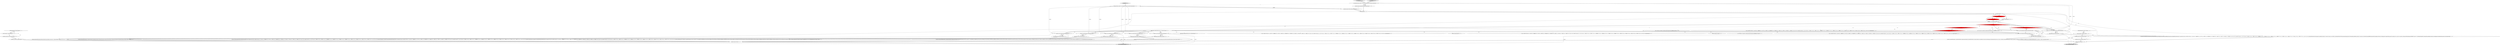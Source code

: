 digraph {
17 [style = filled, label = "(((_la) & ~0x3f) == 0 && ((1L << _la) & ((1L << LBRACE) | (1L << LP) | (1L << NEW) | (1L << BOOLNOT) | (1L << BWNOT) | (1L << ADD) | (1L << SUB) | (1L << INCR) | (1L << DECR))) != 0) || ((((_la - 72)) & ~0x3f) == 0 && ((1L << (_la - 72)) & ((1L << (OCTAL - 72)) | (1L << (HEX - 72)) | (1L << (INTEGER - 72)) | (1L << (DECIMAL - 72)) | (1L << (STRING - 72)) | (1L << (REGEX - 72)) | (1L << (TRUE - 72)) | (1L << (FALSE - 72)) | (1L << (NULL - 72)) | (1L << (TYPE - 72)) | (1L << (ID - 72)))) != 0)@@@83@@@['1', '1', '0']", fillcolor = white, shape = diamond image = "AAA0AAABBB1BBB"];
2 [style = filled, label = "enterOuterAlt(_localctx,2)@@@69@@@['1', '1', '0']", fillcolor = white, shape = ellipse image = "AAA0AAABBB1BBB"];
4 [style = filled, label = "ArrayinitializerContext _localctx = new ArrayinitializerContext(_ctx,getState())@@@3@@@['1', '1', '0']", fillcolor = white, shape = ellipse image = "AAA0AAABBB1BBB"];
29 [style = filled, label = "enterOuterAlt(_localctx,6)@@@163@@@['0', '0', '1']", fillcolor = white, shape = ellipse image = "AAA0AAABBB3BBB"];
23 [style = filled, label = "_alt != 2 && _alt != org.antlr.v4.runtime.atn.ATN.INVALID_ALT_NUMBER@@@40@@@['1', '1', '0']", fillcolor = white, shape = diamond image = "AAA0AAABBB1BBB"];
9 [style = filled, label = "setState(412)@@@8@@@['1', '0', '0']", fillcolor = red, shape = ellipse image = "AAA1AAABBB1BBB"];
44 [style = filled, label = "_localctx = new TryContext(_localctx)@@@162@@@['0', '0', '1']", fillcolor = white, shape = ellipse image = "AAA0AAABBB3BBB"];
55 [style = filled, label = "_localctx = new ForContext(_localctx)@@@69@@@['0', '0', '1']", fillcolor = white, shape = ellipse image = "AAA0AAABBB3BBB"];
18 [style = filled, label = "{exitRule()}@@@132@@@['1', '1', '0']", fillcolor = white, shape = ellipse image = "AAA0AAABBB1BBB"];
15 [style = filled, label = "_errHandler.sync(this)@@@9@@@['1', '1', '1']", fillcolor = white, shape = ellipse image = "AAA0AAABBB1BBB"];
32 [style = filled, label = "_errHandler.reportError(this,re)@@@194@@@['0', '0', '1']", fillcolor = white, shape = ellipse image = "AAA0AAABBB3BBB"];
25 [style = filled, label = "setState(409)@@@8@@@['0', '1', '0']", fillcolor = red, shape = ellipse image = "AAA1AAABBB2BBB"];
31 [style = filled, label = "getInterpreter().adaptivePredict(_input,6,_ctx)@@@26@@@['0', '0', '1']", fillcolor = white, shape = diamond image = "AAA0AAABBB3BBB"];
7 [style = filled, label = "_localctx = new NewstandardarrayContext(_localctx)@@@11@@@['1', '1', '0']", fillcolor = white, shape = ellipse image = "AAA0AAABBB1BBB"];
5 [style = filled, label = "{setState(110)match(IF)setState(111)match(LP)setState(112)expression(0)setState(113)match(RP)setState(114)trailer()setState(118)_errHandler.sync(this)switch (getInterpreter().adaptivePredict(_input,6,_ctx)) {case 1:{setState(115)match(ELSE)setState(116)trailer()}breakcase 2:{setState(117)if (!(_input.LA(1) != ELSE)) throw new FailedPredicateException(this,\" _input.LA(1) != ELSE \")}break}@@@13@@@['1', '1', '1']", fillcolor = white, shape = ellipse image = "AAA0AAABBB1BBB"];
61 [style = filled, label = "(((_la) & ~0x3f) == 0 && ((1L << _la) & ((1L << LBRACE) | (1L << LP) | (1L << NEW) | (1L << BOOLNOT) | (1L << BWNOT) | (1L << ADD) | (1L << SUB) | (1L << INCR) | (1L << DECR))) != 0) || ((((_la - 72)) & ~0x3f) == 0 && ((1L << (_la - 72)) & ((1L << (OCTAL - 72)) | (1L << (HEX - 72)) | (1L << (INTEGER - 72)) | (1L << (DECIMAL - 72)) | (1L << (STRING - 72)) | (1L << (REGEX - 72)) | (1L << (TRUE - 72)) | (1L << (FALSE - 72)) | (1L << (NULL - 72)) | (1L << (TYPE - 72)) | (1L << (ID - 72)))) != 0)@@@98@@@['0', '0', '1']", fillcolor = white, shape = diamond image = "AAA0AAABBB3BBB"];
22 [style = filled, label = "RecognitionException re@@@127@@@['1', '1', '0']", fillcolor = white, shape = diamond image = "AAA0AAABBB1BBB"];
36 [style = filled, label = "_input.LA(1)@@@54@@@['0', '0', '1']", fillcolor = white, shape = diamond image = "AAA0AAABBB3BBB"];
20 [style = filled, label = "{setState(387)match(NEW)setState(388)match(TYPE)setState(389)match(LBRACE)setState(390)match(RBRACE)setState(391)match(LBRACK)setState(400)_la = _input.LA(1)if ((((_la) & ~0x3f) == 0 && ((1L << _la) & ((1L << LBRACE) | (1L << LP) | (1L << NEW) | (1L << BOOLNOT) | (1L << BWNOT) | (1L << ADD) | (1L << SUB) | (1L << INCR) | (1L << DECR))) != 0) || ((((_la - 72)) & ~0x3f) == 0 && ((1L << (_la - 72)) & ((1L << (OCTAL - 72)) | (1L << (HEX - 72)) | (1L << (INTEGER - 72)) | (1L << (DECIMAL - 72)) | (1L << (STRING - 72)) | (1L << (REGEX - 72)) | (1L << (TRUE - 72)) | (1L << (FALSE - 72)) | (1L << (NULL - 72)) | (1L << (TYPE - 72)) | (1L << (ID - 72)))) != 0)) {{setState(392)expression(0)setState(397)_errHandler.sync(this)_la = _input.LA(1)while (_la == COMMA) {{{setState(393)match(COMMA)setState(394)expression(0)}}setState(399)_errHandler.sync(this)_la = _input.LA(1)}}}setState(402)match(RBRACK)setState(406)_errHandler.sync(this)_alt = getInterpreter().adaptivePredict(_input,35,_ctx)while (_alt != 2 && _alt != org.antlr.v4.runtime.atn.ATN.INVALID_ALT_NUMBER) {if (_alt == 1) {{{setState(403)postfix()}}}setState(408)_errHandler.sync(this)_alt = getInterpreter().adaptivePredict(_input,35,_ctx)}}@@@70@@@['1', '1', '0']", fillcolor = white, shape = ellipse image = "AAA0AAABBB1BBB"];
24 [style = filled, label = "getInterpreter().adaptivePredict(_input,32,_ctx)@@@43@@@['0', '1', '0']", fillcolor = red, shape = diamond image = "AAA1AAABBB2BBB"];
14 [style = filled, label = "_alt != 2 && _alt != org.antlr.v4.runtime.atn.ATN.INVALID_ALT_NUMBER@@@110@@@['1', '1', '0']", fillcolor = white, shape = diamond image = "AAA0AAABBB1BBB"];
39 [style = filled, label = "(((_la) & ~0x3f) == 0 && ((1L << _la) & ((1L << LBRACE) | (1L << LP) | (1L << NEW) | (1L << BOOLNOT) | (1L << BWNOT) | (1L << ADD) | (1L << SUB) | (1L << INCR) | (1L << DECR))) != 0) || ((((_la - 72)) & ~0x3f) == 0 && ((1L << (_la - 72)) & ((1L << (OCTAL - 72)) | (1L << (HEX - 72)) | (1L << (INTEGER - 72)) | (1L << (DECIMAL - 72)) | (1L << (STRING - 72)) | (1L << (REGEX - 72)) | (1L << (TRUE - 72)) | (1L << (FALSE - 72)) | (1L << (NULL - 72)) | (1L << (TYPE - 72)) | (1L << (ID - 72)))) != 0)@@@88@@@['0', '0', '1']", fillcolor = white, shape = diamond image = "AAA0AAABBB3BBB"];
37 [style = filled, label = "_input.LA(1)@@@107@@@['0', '0', '1']", fillcolor = white, shape = diamond image = "AAA0AAABBB3BBB"];
46 [style = filled, label = "{setState(163)match(TRY)setState(164)block()setState(166)_errHandler.sync(this)_alt = 1}@@@164@@@['0', '0', '1']", fillcolor = white, shape = ellipse image = "AAA0AAABBB3BBB"];
47 [style = filled, label = "_errHandler.recover(this,re)@@@195@@@['0', '0', '1']", fillcolor = white, shape = ellipse image = "AAA0AAABBB3BBB"];
42 [style = filled, label = "enterRule(_localctx,8,RULE_rstatement)@@@4@@@['0', '0', '1']", fillcolor = white, shape = ellipse image = "AAA0AAABBB3BBB"];
38 [style = filled, label = "_localctx = new IneachContext(_localctx)@@@143@@@['0', '0', '1']", fillcolor = white, shape = ellipse image = "AAA0AAABBB3BBB"];
50 [style = filled, label = "enterOuterAlt(_localctx,2)@@@43@@@['0', '0', '1']", fillcolor = white, shape = ellipse image = "AAA0AAABBB3BBB"];
33 [style = filled, label = "return _localctx@@@200@@@['0', '0', '1']", fillcolor = lightgray, shape = ellipse image = "AAA0AAABBB3BBB"];
45 [style = filled, label = "_localctx.exception = re@@@193@@@['0', '0', '1']", fillcolor = white, shape = ellipse image = "AAA0AAABBB3BBB"];
57 [style = filled, label = "{setState(120)match(WHILE)setState(121)match(LP)setState(122)expression(0)setState(123)match(RP)setState(126)switch (_input.LA(1)) {case LBRACK:case LBRACE:case LP:case IF:case WHILE:case DO:case FOR:case CONTINUE:case BREAK:case RETURN:case NEW:case TRY:case THROW:case BOOLNOT:case BWNOT:case ADD:case SUB:case INCR:case DECR:case OCTAL:case HEX:case INTEGER:case DECIMAL:case STRING:case REGEX:case TRUE:case FALSE:case NULL:case TYPE:case ID:{setState(124)trailer()}breakcase SEMICOLON:{setState(125)empty()}breakdefault:throw new NoViableAltException(this)}@@@44@@@['0', '0', '1']", fillcolor = white, shape = ellipse image = "AAA0AAABBB3BBB"];
58 [style = filled, label = "enterOuterAlt(_localctx,3)@@@70@@@['0', '0', '1']", fillcolor = white, shape = ellipse image = "AAA0AAABBB3BBB"];
19 [style = filled, label = "_errHandler.reportError(this,re)@@@129@@@['1', '1', '0']", fillcolor = white, shape = ellipse image = "AAA0AAABBB1BBB"];
48 [style = filled, label = "_alt != 2 && _alt != org.antlr.v4.runtime.atn.ATN.INVALID_ALT_NUMBER@@@187@@@['0', '0', '1']", fillcolor = white, shape = diamond image = "AAA0AAABBB3BBB"];
56 [style = filled, label = "{setState(155)match(FOR)setState(156)match(LP)setState(157)match(ID)setState(158)match(IN)setState(159)expression(0)setState(160)match(RP)setState(161)trailer()}@@@145@@@['0', '0', '1']", fillcolor = white, shape = ellipse image = "AAA0AAABBB3BBB"];
49 [style = filled, label = "rstatement['0', '0', '1']", fillcolor = lightgray, shape = diamond image = "AAA0AAABBB3BBB"];
16 [style = filled, label = "getInterpreter().adaptivePredict(_input,37,_ctx)@@@10@@@['1', '0', '0']", fillcolor = red, shape = diamond image = "AAA1AAABBB1BBB"];
3 [style = filled, label = "_localctx.exception = re@@@128@@@['1', '1', '0']", fillcolor = white, shape = ellipse image = "AAA0AAABBB1BBB"];
21 [style = filled, label = "enterOuterAlt(_localctx,1)@@@12@@@['1', '1', '1']", fillcolor = white, shape = ellipse image = "AAA0AAABBB1BBB"];
8 [style = filled, label = "int _alt@@@7@@@['1', '1', '1']", fillcolor = white, shape = ellipse image = "AAA0AAABBB1BBB"];
34 [style = filled, label = "getInterpreter().adaptivePredict(_input,13,_ctx)@@@10@@@['0', '0', '1']", fillcolor = white, shape = diamond image = "AAA0AAABBB3BBB"];
53 [style = filled, label = "enterOuterAlt(_localctx,5)@@@144@@@['0', '0', '1']", fillcolor = white, shape = ellipse image = "AAA0AAABBB3BBB"];
41 [style = filled, label = "enterOuterAlt(_localctx,4)@@@123@@@['0', '0', '1']", fillcolor = white, shape = ellipse image = "AAA0AAABBB3BBB"];
59 [style = filled, label = "RstatementContext _localctx = new RstatementContext(_ctx,getState())@@@3@@@['0', '0', '1']", fillcolor = white, shape = ellipse image = "AAA0AAABBB3BBB"];
6 [style = filled, label = "_localctx = new NewinitializedarrayContext(_localctx)@@@68@@@['1', '1', '0']", fillcolor = white, shape = ellipse image = "AAA0AAABBB1BBB"];
12 [style = filled, label = "return _localctx@@@135@@@['1', '1', '0']", fillcolor = lightgray, shape = ellipse image = "AAA0AAABBB1BBB"];
11 [style = filled, label = "int _la@@@5@@@['1', '1', '1']", fillcolor = white, shape = ellipse image = "AAA0AAABBB1BBB"];
27 [style = filled, label = "arrayinitializer['0', '1', '0']", fillcolor = lightgray, shape = diamond image = "AAA0AAABBB2BBB"];
51 [style = filled, label = "{setState(128)match(FOR)setState(129)match(LP)setState(131)_la = _input.LA(1)if ((((_la) & ~0x3f) == 0 && ((1L << _la) & ((1L << LBRACE) | (1L << LP) | (1L << NEW) | (1L << BOOLNOT) | (1L << BWNOT) | (1L << ADD) | (1L << SUB) | (1L << INCR) | (1L << DECR))) != 0) || ((((_la - 72)) & ~0x3f) == 0 && ((1L << (_la - 72)) & ((1L << (OCTAL - 72)) | (1L << (HEX - 72)) | (1L << (INTEGER - 72)) | (1L << (DECIMAL - 72)) | (1L << (STRING - 72)) | (1L << (REGEX - 72)) | (1L << (TRUE - 72)) | (1L << (FALSE - 72)) | (1L << (NULL - 72)) | (1L << (TYPE - 72)) | (1L << (ID - 72)))) != 0)) {{setState(130)initializer()}}setState(133)match(SEMICOLON)setState(135)_la = _input.LA(1)if ((((_la) & ~0x3f) == 0 && ((1L << _la) & ((1L << LBRACE) | (1L << LP) | (1L << NEW) | (1L << BOOLNOT) | (1L << BWNOT) | (1L << ADD) | (1L << SUB) | (1L << INCR) | (1L << DECR))) != 0) || ((((_la - 72)) & ~0x3f) == 0 && ((1L << (_la - 72)) & ((1L << (OCTAL - 72)) | (1L << (HEX - 72)) | (1L << (INTEGER - 72)) | (1L << (DECIMAL - 72)) | (1L << (STRING - 72)) | (1L << (REGEX - 72)) | (1L << (TRUE - 72)) | (1L << (FALSE - 72)) | (1L << (NULL - 72)) | (1L << (TYPE - 72)) | (1L << (ID - 72)))) != 0)) {{setState(134)expression(0)}}setState(137)match(SEMICOLON)setState(139)_la = _input.LA(1)if ((((_la) & ~0x3f) == 0 && ((1L << _la) & ((1L << LBRACE) | (1L << LP) | (1L << NEW) | (1L << BOOLNOT) | (1L << BWNOT) | (1L << ADD) | (1L << SUB) | (1L << INCR) | (1L << DECR))) != 0) || ((((_la - 72)) & ~0x3f) == 0 && ((1L << (_la - 72)) & ((1L << (OCTAL - 72)) | (1L << (HEX - 72)) | (1L << (INTEGER - 72)) | (1L << (DECIMAL - 72)) | (1L << (STRING - 72)) | (1L << (REGEX - 72)) | (1L << (TRUE - 72)) | (1L << (FALSE - 72)) | (1L << (NULL - 72)) | (1L << (TYPE - 72)) | (1L << (ID - 72)))) != 0)) {{setState(138)afterthought()}}setState(141)match(RP)setState(144)switch (_input.LA(1)) {case LBRACK:case LBRACE:case LP:case IF:case WHILE:case DO:case FOR:case CONTINUE:case BREAK:case RETURN:case NEW:case TRY:case THROW:case BOOLNOT:case BWNOT:case ADD:case SUB:case INCR:case DECR:case OCTAL:case HEX:case INTEGER:case DECIMAL:case STRING:case REGEX:case TRUE:case FALSE:case NULL:case TYPE:case ID:{setState(142)trailer()}breakcase SEMICOLON:{setState(143)empty()}breakdefault:throw new NoViableAltException(this)}@@@71@@@['0', '0', '1']", fillcolor = white, shape = ellipse image = "AAA0AAABBB3BBB"];
26 [style = filled, label = "getInterpreter().adaptivePredict(_input,36,_ctx)@@@10@@@['0', '1', '0']", fillcolor = red, shape = diamond image = "AAA1AAABBB2BBB"];
28 [style = filled, label = "_localctx = new WhileContext(_localctx)@@@42@@@['0', '0', '1']", fillcolor = white, shape = ellipse image = "AAA0AAABBB3BBB"];
30 [style = filled, label = "_localctx = new EachContext(_localctx)@@@122@@@['0', '0', '1']", fillcolor = white, shape = ellipse image = "AAA0AAABBB3BBB"];
1 [style = filled, label = "getInterpreter().adaptivePredict(_input,33,_ctx)@@@43@@@['1', '0', '0']", fillcolor = red, shape = diamond image = "AAA1AAABBB1BBB"];
40 [style = filled, label = "{setState(146)match(FOR)setState(147)match(LP)setState(148)decltype()setState(149)match(ID)setState(150)match(COLON)setState(151)expression(0)setState(152)match(RP)setState(153)trailer()}@@@124@@@['0', '0', '1']", fillcolor = white, shape = ellipse image = "AAA0AAABBB3BBB"];
0 [style = filled, label = "_errHandler.recover(this,re)@@@130@@@['1', '1', '0']", fillcolor = white, shape = ellipse image = "AAA0AAABBB1BBB"];
10 [style = filled, label = "arrayinitializer['1', '0', '0']", fillcolor = lightgray, shape = diamond image = "AAA0AAABBB1BBB"];
52 [style = filled, label = "RecognitionException re@@@192@@@['0', '0', '1']", fillcolor = white, shape = diamond image = "AAA0AAABBB3BBB"];
60 [style = filled, label = "(((_la) & ~0x3f) == 0 && ((1L << _la) & ((1L << LBRACE) | (1L << LP) | (1L << NEW) | (1L << BOOLNOT) | (1L << BWNOT) | (1L << ADD) | (1L << SUB) | (1L << INCR) | (1L << DECR))) != 0) || ((((_la - 72)) & ~0x3f) == 0 && ((1L << (_la - 72)) & ((1L << (OCTAL - 72)) | (1L << (HEX - 72)) | (1L << (INTEGER - 72)) | (1L << (DECIMAL - 72)) | (1L << (STRING - 72)) | (1L << (REGEX - 72)) | (1L << (TRUE - 72)) | (1L << (FALSE - 72)) | (1L << (NULL - 72)) | (1L << (TYPE - 72)) | (1L << (ID - 72)))) != 0)@@@78@@@['0', '0', '1']", fillcolor = white, shape = diamond image = "AAA0AAABBB3BBB"];
35 [style = filled, label = "setState(170)@@@8@@@['0', '0', '1']", fillcolor = white, shape = ellipse image = "AAA0AAABBB3BBB"];
43 [style = filled, label = "{exitRule()}@@@197@@@['0', '0', '1']", fillcolor = white, shape = ellipse image = "AAA0AAABBB3BBB"];
54 [style = filled, label = "_localctx = new IfContext(_localctx)@@@11@@@['0', '0', '1']", fillcolor = white, shape = ellipse image = "AAA0AAABBB3BBB"];
13 [style = filled, label = "enterRule(_localctx,48,RULE_arrayinitializer)@@@4@@@['1', '1', '0']", fillcolor = white, shape = ellipse image = "AAA0AAABBB1BBB"];
49->59 [style = bold, label=""];
16->17 [style = dotted, label="true"];
28->50 [style = bold, label=""];
54->21 [style = solid, label="_localctx"];
16->7 [style = bold, label=""];
34->29 [style = dotted, label="true"];
4->7 [style = solid, label="_localctx"];
6->55 [style = dashed, label="0"];
16->26 [style = dashed, label="0"];
16->7 [style = dotted, label="true"];
3->19 [style = bold, label=""];
34->50 [style = dotted, label="true"];
29->46 [style = bold, label=""];
26->24 [style = dotted, label="true"];
59->54 [style = solid, label="_localctx"];
25->15 [style = bold, label=""];
8->20 [style = solid, label="_alt"];
34->37 [style = dotted, label="true"];
34->55 [style = dotted, label="true"];
56->43 [style = bold, label=""];
59->42 [style = bold, label=""];
34->28 [style = dotted, label="true"];
13->42 [style = dashed, label="0"];
2->20 [style = bold, label=""];
30->41 [style = bold, label=""];
22->19 [style = dotted, label="true"];
26->7 [style = bold, label=""];
38->33 [style = solid, label="_localctx"];
15->34 [style = bold, label=""];
26->2 [style = dotted, label="true"];
22->0 [style = dotted, label="true"];
16->6 [style = bold, label=""];
44->29 [style = solid, label="_localctx"];
18->12 [style = bold, label=""];
34->54 [style = bold, label=""];
38->53 [style = bold, label=""];
52->45 [style = bold, label=""];
52->32 [style = dotted, label="true"];
30->33 [style = solid, label="_localctx"];
47->43 [style = bold, label=""];
26->23 [style = dotted, label="true"];
26->6 [style = bold, label=""];
7->54 [style = dashed, label="0"];
59->30 [style = solid, label="_localctx"];
13->11 [style = bold, label=""];
34->38 [style = dotted, label="true"];
6->2 [style = bold, label=""];
44->33 [style = solid, label="_localctx"];
20->18 [style = bold, label=""];
16->34 [style = dashed, label="0"];
8->46 [style = solid, label="_alt"];
28->33 [style = solid, label="_localctx"];
34->31 [style = dotted, label="true"];
7->21 [style = solid, label="_localctx"];
16->1 [style = dotted, label="true"];
58->51 [style = bold, label=""];
52->45 [style = dotted, label="true"];
1->24 [style = dashed, label="0"];
26->14 [style = dotted, label="true"];
8->5 [style = solid, label="_alt"];
16->14 [style = dotted, label="true"];
11->20 [style = solid, label="_la"];
43->33 [style = bold, label=""];
11->51 [style = solid, label="_la"];
11->8 [style = bold, label=""];
53->56 [style = bold, label=""];
16->21 [style = dotted, label="true"];
26->6 [style = dotted, label="true"];
34->53 [style = dotted, label="true"];
34->38 [style = bold, label=""];
4->59 [style = dashed, label="0"];
26->7 [style = dotted, label="true"];
46->43 [style = bold, label=""];
4->13 [style = solid, label="_localctx"];
35->15 [style = bold, label=""];
2->58 [style = dashed, label="0"];
44->29 [style = bold, label=""];
34->36 [style = dotted, label="true"];
54->33 [style = solid, label="_localctx"];
4->13 [style = bold, label=""];
45->32 [style = bold, label=""];
30->41 [style = solid, label="_localctx"];
34->55 [style = bold, label=""];
5->18 [style = bold, label=""];
34->48 [style = dotted, label="true"];
8->35 [style = bold, label=""];
19->0 [style = bold, label=""];
34->39 [style = dotted, label="true"];
59->42 [style = solid, label="_localctx"];
34->61 [style = dotted, label="true"];
9->35 [style = dashed, label="0"];
6->12 [style = solid, label="_localctx"];
34->28 [style = bold, label=""];
21->5 [style = bold, label=""];
34->60 [style = dotted, label="true"];
41->40 [style = bold, label=""];
42->11 [style = bold, label=""];
26->17 [style = dotted, label="true"];
50->57 [style = bold, label=""];
38->53 [style = solid, label="_localctx"];
9->25 [style = dashed, label="0"];
34->44 [style = bold, label=""];
22->3 [style = dotted, label="true"];
54->21 [style = bold, label=""];
57->43 [style = bold, label=""];
0->18 [style = bold, label=""];
51->43 [style = bold, label=""];
40->43 [style = bold, label=""];
52->47 [style = dotted, label="true"];
34->30 [style = dotted, label="true"];
59->44 [style = solid, label="_localctx"];
28->50 [style = solid, label="_localctx"];
6->2 [style = solid, label="_localctx"];
34->21 [style = dotted, label="true"];
7->12 [style = solid, label="_localctx"];
34->44 [style = dotted, label="true"];
16->2 [style = dotted, label="true"];
59->38 [style = solid, label="_localctx"];
59->28 [style = solid, label="_localctx"];
34->58 [style = dotted, label="true"];
15->16 [style = bold, label=""];
16->23 [style = dotted, label="true"];
34->30 [style = bold, label=""];
15->26 [style = bold, label=""];
5->43 [style = bold, label=""];
22->3 [style = bold, label=""];
27->4 [style = bold, label=""];
55->58 [style = solid, label="_localctx"];
32->47 [style = bold, label=""];
26->21 [style = dotted, label="true"];
9->15 [style = bold, label=""];
34->41 [style = dotted, label="true"];
55->33 [style = solid, label="_localctx"];
8->9 [style = bold, label=""];
10->4 [style = bold, label=""];
7->21 [style = bold, label=""];
34->54 [style = dotted, label="true"];
4->6 [style = solid, label="_localctx"];
8->25 [style = bold, label=""];
55->58 [style = bold, label=""];
59->55 [style = solid, label="_localctx"];
16->6 [style = dotted, label="true"];
}
